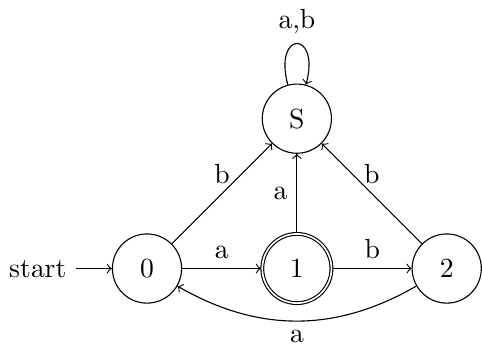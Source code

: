\documentclass[tikz]{standalone}
\usetikzlibrary{arrows, automata, calc, positioning}
\begin{document}
\begin{tikzpicture}
    \node[state, initial] (0) at (0,0) {0};
    \node[state, accepting] (1) [right=of 0] {1};
    \node[state] (2) [right=of 1] {2};
    \node[state] (3) [above=of 1] {S};

    \draw[->] (0) to node [above] {a} (1);
    \draw[->] (0) to node [above] {b} (3);
    \draw[->] (1) to node [above] {b} (2);
    \draw[->] (1) to node [left]  {a} (3);
    \draw[->] (2) [bend left] to node [below] {a} (0);
    \draw[->] (2) to node [above] {b} (3);
    \draw[->] (3) [loop above] to node {a,b} (3);
\end{tikzpicture}
\end{document}
